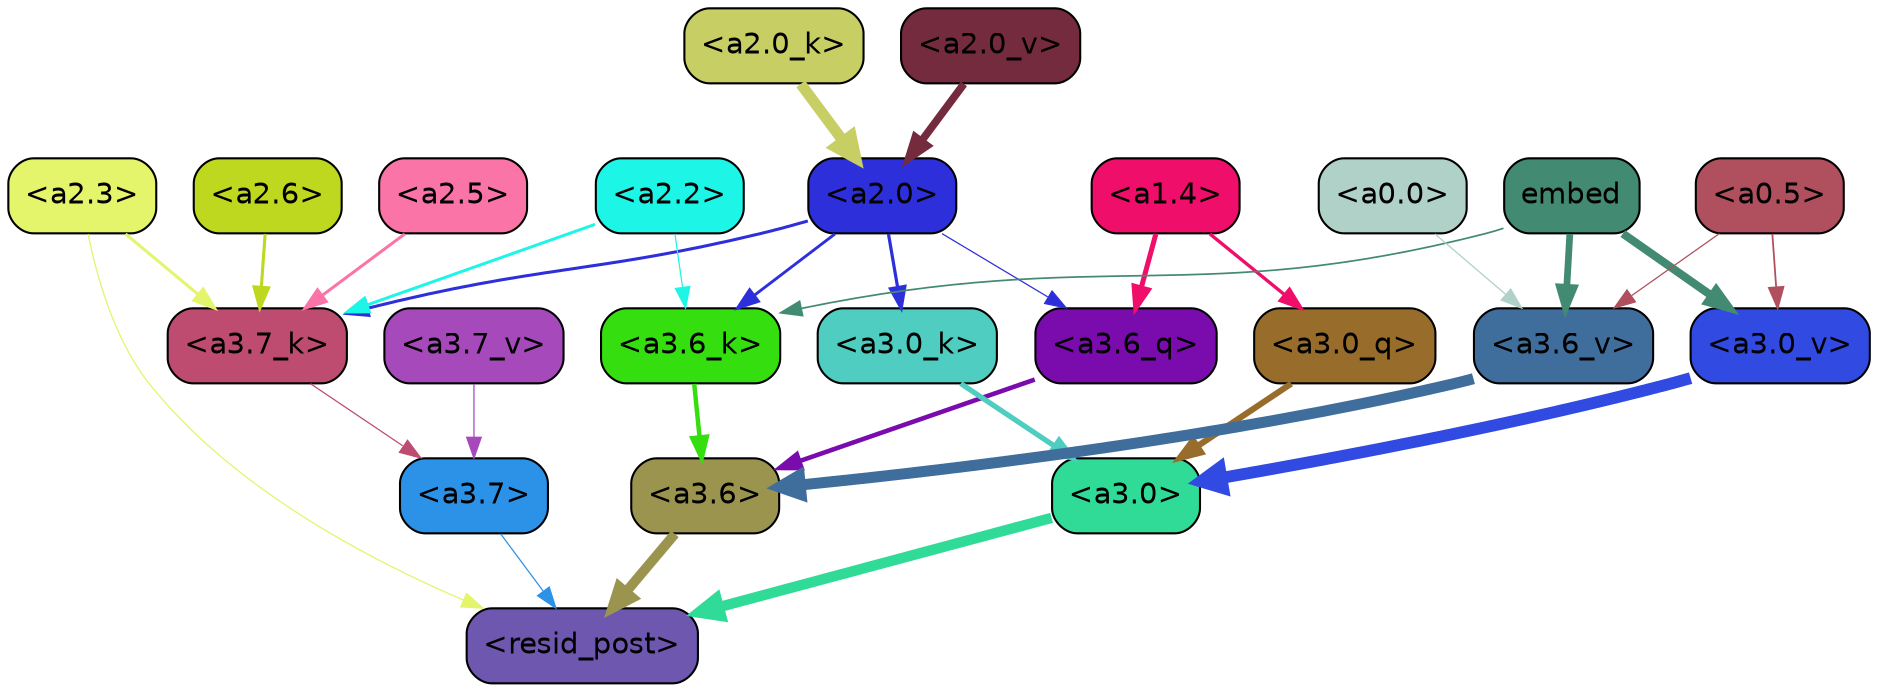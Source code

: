 strict digraph "" {
	graph [bgcolor=transparent,
		layout=dot,
		overlap=false,
		splines=true
	];
	"<a3.7>"	[color=black,
		fillcolor="#2c92e8",
		fontname=Helvetica,
		shape=box,
		style="filled, rounded"];
	"<resid_post>"	[color=black,
		fillcolor="#6d57af",
		fontname=Helvetica,
		shape=box,
		style="filled, rounded"];
	"<a3.7>" -> "<resid_post>"	[color="#2c92e8",
		penwidth=0.6];
	"<a3.6>"	[color=black,
		fillcolor="#9a944f",
		fontname=Helvetica,
		shape=box,
		style="filled, rounded"];
	"<a3.6>" -> "<resid_post>"	[color="#9a944f",
		penwidth=4.749041676521301];
	"<a3.0>"	[color=black,
		fillcolor="#30db97",
		fontname=Helvetica,
		shape=box,
		style="filled, rounded"];
	"<a3.0>" -> "<resid_post>"	[color="#30db97",
		penwidth=5.004215121269226];
	"<a2.3>"	[color=black,
		fillcolor="#e4f46b",
		fontname=Helvetica,
		shape=box,
		style="filled, rounded"];
	"<a2.3>" -> "<resid_post>"	[color="#e4f46b",
		penwidth=0.6];
	"<a3.7_k>"	[color=black,
		fillcolor="#be4c70",
		fontname=Helvetica,
		shape=box,
		style="filled, rounded"];
	"<a2.3>" -> "<a3.7_k>"	[color="#e4f46b",
		penwidth=1.4559586644172668];
	"<a3.6_q>"	[color=black,
		fillcolor="#7a0cae",
		fontname=Helvetica,
		shape=box,
		style="filled, rounded"];
	"<a3.6_q>" -> "<a3.6>"	[color="#7a0cae",
		penwidth=2.199681341648102];
	"<a3.0_q>"	[color=black,
		fillcolor="#986d2c",
		fontname=Helvetica,
		shape=box,
		style="filled, rounded"];
	"<a3.0_q>" -> "<a3.0>"	[color="#986d2c",
		penwidth=2.9459195733070374];
	"<a3.7_k>" -> "<a3.7>"	[color="#be4c70",
		penwidth=0.6];
	"<a3.6_k>"	[color=black,
		fillcolor="#35de0f",
		fontname=Helvetica,
		shape=box,
		style="filled, rounded"];
	"<a3.6_k>" -> "<a3.6>"	[color="#35de0f",
		penwidth=2.13908451795578];
	"<a3.0_k>"	[color=black,
		fillcolor="#4ecdc0",
		fontname=Helvetica,
		shape=box,
		style="filled, rounded"];
	"<a3.0_k>" -> "<a3.0>"	[color="#4ecdc0",
		penwidth=2.520303964614868];
	"<a3.7_v>"	[color=black,
		fillcolor="#a649bb",
		fontname=Helvetica,
		shape=box,
		style="filled, rounded"];
	"<a3.7_v>" -> "<a3.7>"	[color="#a649bb",
		penwidth=0.6];
	"<a3.6_v>"	[color=black,
		fillcolor="#3f6e9d",
		fontname=Helvetica,
		shape=box,
		style="filled, rounded"];
	"<a3.6_v>" -> "<a3.6>"	[color="#3f6e9d",
		penwidth=5.297133803367615];
	"<a3.0_v>"	[color=black,
		fillcolor="#314ae1",
		fontname=Helvetica,
		shape=box,
		style="filled, rounded"];
	"<a3.0_v>" -> "<a3.0>"	[color="#314ae1",
		penwidth=5.680712580680847];
	"<a2.0>"	[color=black,
		fillcolor="#2d2fdb",
		fontname=Helvetica,
		shape=box,
		style="filled, rounded"];
	"<a2.0>" -> "<a3.6_q>"	[color="#2d2fdb",
		penwidth=0.6];
	"<a2.0>" -> "<a3.7_k>"	[color="#2d2fdb",
		penwidth=1.4582423567771912];
	"<a2.0>" -> "<a3.6_k>"	[color="#2d2fdb",
		penwidth=1.3792681694030762];
	"<a2.0>" -> "<a3.0_k>"	[color="#2d2fdb",
		penwidth=1.5433646440505981];
	"<a1.4>"	[color=black,
		fillcolor="#ef0e69",
		fontname=Helvetica,
		shape=box,
		style="filled, rounded"];
	"<a1.4>" -> "<a3.6_q>"	[color="#ef0e69",
		penwidth=2.419991135597229];
	"<a1.4>" -> "<a3.0_q>"	[color="#ef0e69",
		penwidth=1.6166993975639343];
	"<a2.6>"	[color=black,
		fillcolor="#bed81f",
		fontname=Helvetica,
		shape=box,
		style="filled, rounded"];
	"<a2.6>" -> "<a3.7_k>"	[color="#bed81f",
		penwidth=1.468173325061798];
	"<a2.5>"	[color=black,
		fillcolor="#fb74a7",
		fontname=Helvetica,
		shape=box,
		style="filled, rounded"];
	"<a2.5>" -> "<a3.7_k>"	[color="#fb74a7",
		penwidth=1.457568109035492];
	"<a2.2>"	[color=black,
		fillcolor="#1df5e7",
		fontname=Helvetica,
		shape=box,
		style="filled, rounded"];
	"<a2.2>" -> "<a3.7_k>"	[color="#1df5e7",
		penwidth=1.4199435114860535];
	"<a2.2>" -> "<a3.6_k>"	[color="#1df5e7",
		penwidth=0.6];
	embed	[color=black,
		fillcolor="#438a72",
		fontname=Helvetica,
		shape=box,
		style="filled, rounded"];
	embed -> "<a3.6_k>"	[color="#438a72",
		penwidth=0.8273519277572632];
	embed -> "<a3.6_v>"	[color="#438a72",
		penwidth=3.2414157912135124];
	embed -> "<a3.0_v>"	[color="#438a72",
		penwidth=3.929257571697235];
	"<a0.5>"	[color=black,
		fillcolor="#b04f5d",
		fontname=Helvetica,
		shape=box,
		style="filled, rounded"];
	"<a0.5>" -> "<a3.6_v>"	[color="#b04f5d",
		penwidth=0.6];
	"<a0.5>" -> "<a3.0_v>"	[color="#b04f5d",
		penwidth=0.8535017371177673];
	"<a0.0>"	[color=black,
		fillcolor="#b0d1c7",
		fontname=Helvetica,
		shape=box,
		style="filled, rounded"];
	"<a0.0>" -> "<a3.6_v>"	[color="#b0d1c7",
		penwidth=0.6];
	"<a2.0_k>"	[color=black,
		fillcolor="#c7ce64",
		fontname=Helvetica,
		shape=box,
		style="filled, rounded"];
	"<a2.0_k>" -> "<a2.0>"	[color="#c7ce64",
		penwidth=5.262323796749115];
	"<a2.0_v>"	[color=black,
		fillcolor="#742b3e",
		fontname=Helvetica,
		shape=box,
		style="filled, rounded"];
	"<a2.0_v>" -> "<a2.0>"	[color="#742b3e",
		penwidth=3.7105380296707153];
}

